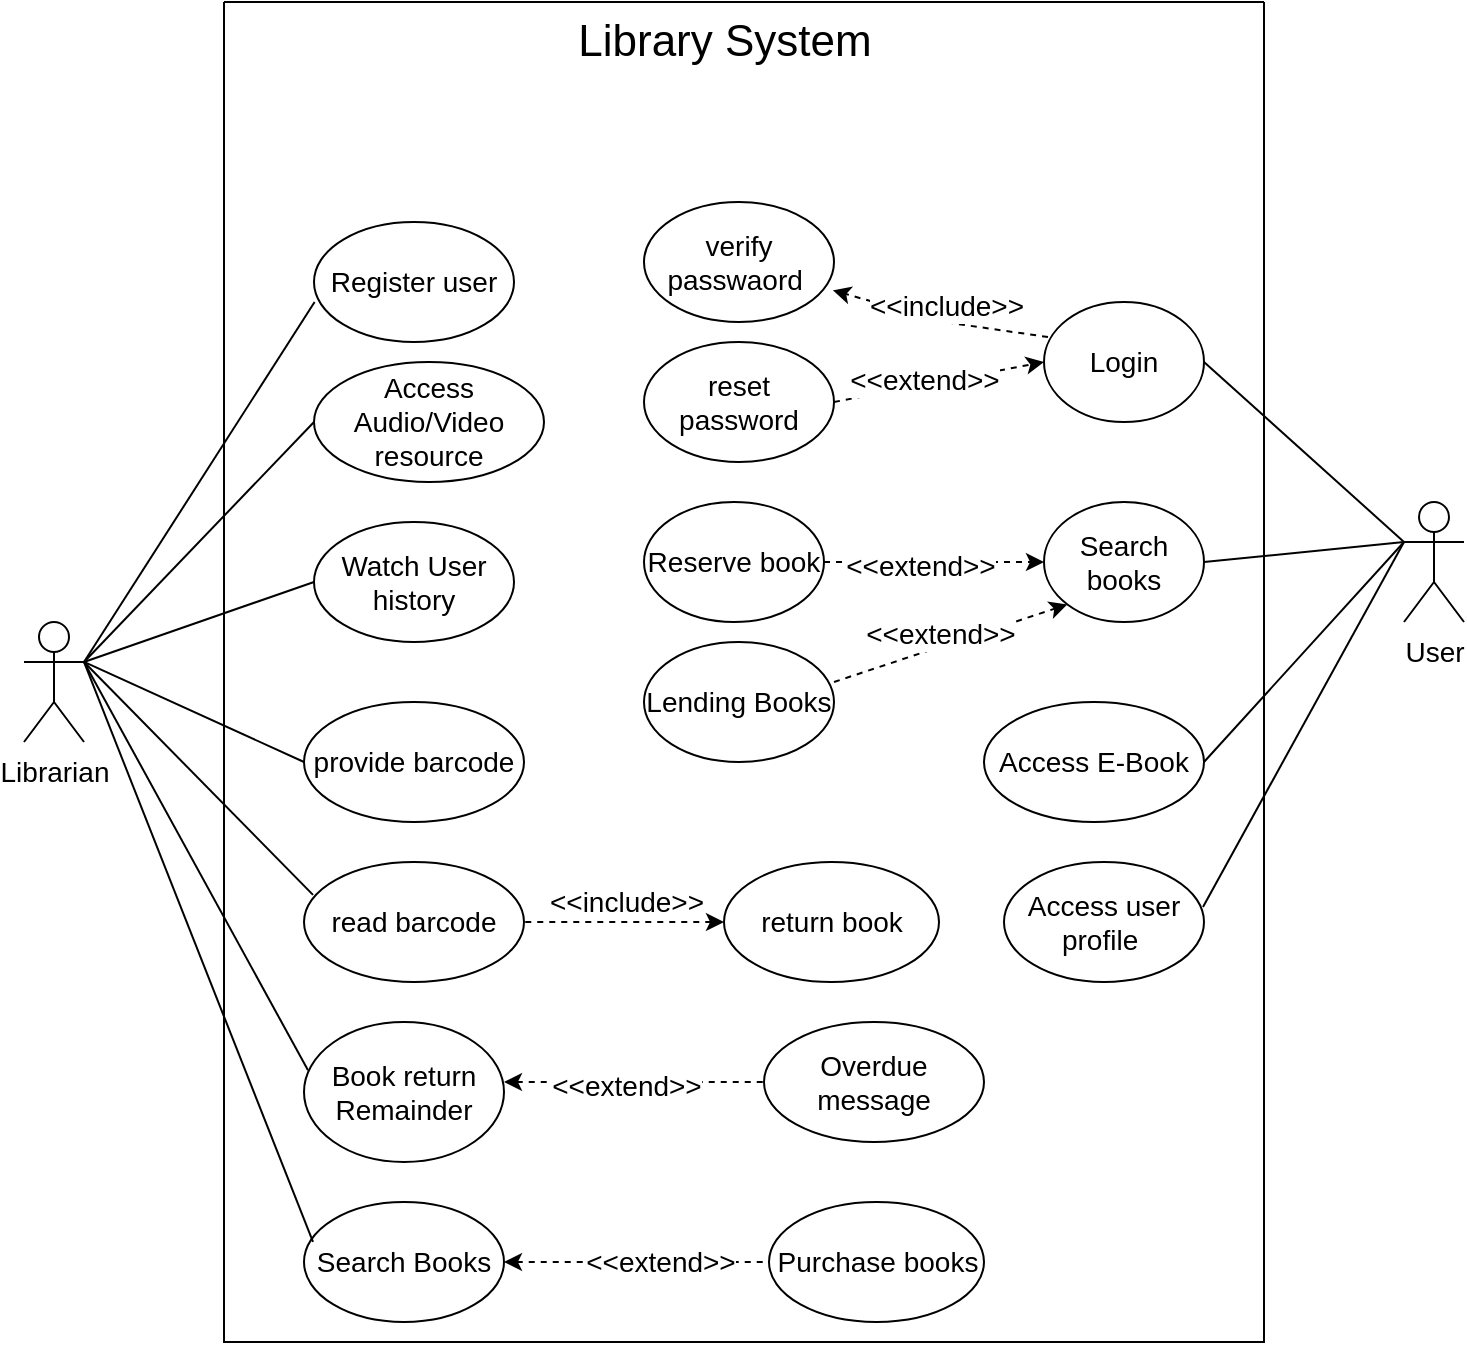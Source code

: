 <mxfile version="17.5.0" type="device"><diagram id="gZKEp7yBIOG4OH-63jm1" name="Page-1"><mxGraphModel dx="978" dy="1675" grid="1" gridSize="10" guides="1" tooltips="1" connect="1" arrows="1" fold="1" page="1" pageScale="1" pageWidth="850" pageHeight="1100" math="0" shadow="0"><root><mxCell id="0"/><mxCell id="1" parent="0"/><mxCell id="Fdczqz1QkZC6QjUeYtO2-2" value="" style="swimlane;startSize=0;" vertex="1" parent="1"><mxGeometry x="190" y="-70" width="520" height="670" as="geometry"><mxRectangle x="290" y="30" width="50" height="40" as="alternateBounds"/></mxGeometry></mxCell><mxCell id="Fdczqz1QkZC6QjUeYtO2-7" value="Login" style="ellipse;whiteSpace=wrap;html=1;fontSize=14;" vertex="1" parent="Fdczqz1QkZC6QjUeYtO2-2"><mxGeometry x="410" y="150" width="80" height="60" as="geometry"/></mxCell><mxCell id="Fdczqz1QkZC6QjUeYtO2-8" value="verify passwaord&amp;nbsp;" style="ellipse;whiteSpace=wrap;html=1;fontSize=14;" vertex="1" parent="Fdczqz1QkZC6QjUeYtO2-2"><mxGeometry x="210" y="100" width="95" height="60" as="geometry"/></mxCell><mxCell id="Fdczqz1QkZC6QjUeYtO2-18" value="reset password" style="ellipse;whiteSpace=wrap;html=1;fontSize=14;" vertex="1" parent="Fdczqz1QkZC6QjUeYtO2-2"><mxGeometry x="210" y="170" width="95" height="60" as="geometry"/></mxCell><mxCell id="Fdczqz1QkZC6QjUeYtO2-19" value="" style="endArrow=classic;html=1;rounded=0;strokeColor=default;entryX=0.994;entryY=0.736;entryDx=0;entryDy=0;entryPerimeter=0;exitX=0.025;exitY=0.292;exitDx=0;exitDy=0;exitPerimeter=0;dashed=1;fontSize=14;" edge="1" parent="Fdczqz1QkZC6QjUeYtO2-2" source="Fdczqz1QkZC6QjUeYtO2-7" target="Fdczqz1QkZC6QjUeYtO2-8"><mxGeometry width="50" height="50" relative="1" as="geometry"><mxPoint x="230" y="270" as="sourcePoint"/><mxPoint x="280" y="220" as="targetPoint"/><Array as="points"><mxPoint x="360" y="160"/></Array></mxGeometry></mxCell><mxCell id="Fdczqz1QkZC6QjUeYtO2-20" value="&amp;lt;&amp;lt;include&amp;gt;&amp;gt;" style="edgeLabel;html=1;align=center;verticalAlign=middle;resizable=0;points=[];fontSize=14;" vertex="1" connectable="0" parent="Fdczqz1QkZC6QjUeYtO2-19"><mxGeometry x="0.353" y="-2" relative="1" as="geometry"><mxPoint x="21" as="offset"/></mxGeometry></mxCell><mxCell id="Fdczqz1QkZC6QjUeYtO2-21" value="" style="endArrow=classic;html=1;rounded=0;strokeColor=default;entryX=0;entryY=0.5;entryDx=0;entryDy=0;exitX=1;exitY=0.5;exitDx=0;exitDy=0;dashed=1;fontSize=14;" edge="1" parent="Fdczqz1QkZC6QjUeYtO2-2" source="Fdczqz1QkZC6QjUeYtO2-18" target="Fdczqz1QkZC6QjUeYtO2-7"><mxGeometry width="50" height="50" relative="1" as="geometry"><mxPoint x="422" y="177.52" as="sourcePoint"/><mxPoint x="314.52" y="154.16" as="targetPoint"/></mxGeometry></mxCell><mxCell id="Fdczqz1QkZC6QjUeYtO2-22" value="&amp;lt;&amp;lt;extend&amp;gt;&amp;gt;" style="edgeLabel;html=1;align=center;verticalAlign=middle;resizable=0;points=[];fontSize=14;" vertex="1" connectable="0" parent="Fdczqz1QkZC6QjUeYtO2-21"><mxGeometry x="0.353" y="-2" relative="1" as="geometry"><mxPoint x="-27" as="offset"/></mxGeometry></mxCell><mxCell id="Fdczqz1QkZC6QjUeYtO2-23" value="Access Audio/Video resource" style="ellipse;whiteSpace=wrap;html=1;fontSize=14;" vertex="1" parent="Fdczqz1QkZC6QjUeYtO2-2"><mxGeometry x="45" y="180" width="115" height="60" as="geometry"/></mxCell><mxCell id="Fdczqz1QkZC6QjUeYtO2-24" value="Search books" style="ellipse;whiteSpace=wrap;html=1;fontSize=14;" vertex="1" parent="Fdczqz1QkZC6QjUeYtO2-2"><mxGeometry x="410" y="250" width="80" height="60" as="geometry"/></mxCell><mxCell id="Fdczqz1QkZC6QjUeYtO2-25" value="Reserve book" style="ellipse;whiteSpace=wrap;html=1;fontSize=14;" vertex="1" parent="Fdczqz1QkZC6QjUeYtO2-2"><mxGeometry x="210" y="250" width="90" height="60" as="geometry"/></mxCell><mxCell id="Fdczqz1QkZC6QjUeYtO2-37" value="Access E-Book" style="ellipse;whiteSpace=wrap;html=1;fontSize=14;" vertex="1" parent="Fdczqz1QkZC6QjUeYtO2-2"><mxGeometry x="380" y="350" width="110" height="60" as="geometry"/></mxCell><mxCell id="Fdczqz1QkZC6QjUeYtO2-38" value="Lending Books" style="ellipse;whiteSpace=wrap;html=1;fontSize=14;" vertex="1" parent="Fdczqz1QkZC6QjUeYtO2-2"><mxGeometry x="210" y="320" width="95" height="60" as="geometry"/></mxCell><mxCell id="Fdczqz1QkZC6QjUeYtO2-39" value="&lt;font style=&quot;font-size: 22px&quot;&gt;Library System&lt;/font&gt;" style="text;html=1;align=center;verticalAlign=middle;resizable=0;points=[];autosize=1;strokeColor=none;fillColor=none;" vertex="1" parent="Fdczqz1QkZC6QjUeYtO2-2"><mxGeometry x="170" y="10" width="160" height="20" as="geometry"/></mxCell><mxCell id="Fdczqz1QkZC6QjUeYtO2-40" value="" style="endArrow=classic;html=1;rounded=0;strokeColor=default;entryX=0;entryY=0.5;entryDx=0;entryDy=0;exitX=1;exitY=0.5;exitDx=0;exitDy=0;dashed=1;fontSize=14;" edge="1" parent="Fdczqz1QkZC6QjUeYtO2-2" target="Fdczqz1QkZC6QjUeYtO2-24"><mxGeometry width="50" height="50" relative="1" as="geometry"><mxPoint x="300.0" y="280" as="sourcePoint"/><mxPoint x="405" y="260" as="targetPoint"/></mxGeometry></mxCell><mxCell id="Fdczqz1QkZC6QjUeYtO2-41" value="&amp;lt;&amp;lt;extend&amp;gt;&amp;gt;" style="edgeLabel;html=1;align=center;verticalAlign=middle;resizable=0;points=[];fontSize=14;" vertex="1" connectable="0" parent="Fdczqz1QkZC6QjUeYtO2-40"><mxGeometry x="0.353" y="-2" relative="1" as="geometry"><mxPoint x="-27" as="offset"/></mxGeometry></mxCell><mxCell id="Fdczqz1QkZC6QjUeYtO2-42" value="" style="endArrow=classic;html=1;rounded=0;strokeColor=default;entryX=0;entryY=1;entryDx=0;entryDy=0;exitX=1;exitY=0.5;exitDx=0;exitDy=0;dashed=1;fontSize=14;" edge="1" parent="Fdczqz1QkZC6QjUeYtO2-2" target="Fdczqz1QkZC6QjUeYtO2-24"><mxGeometry width="50" height="50" relative="1" as="geometry"><mxPoint x="305.0" y="340" as="sourcePoint"/><mxPoint x="415" y="340" as="targetPoint"/></mxGeometry></mxCell><mxCell id="Fdczqz1QkZC6QjUeYtO2-43" value="&amp;lt;&amp;lt;extend&amp;gt;&amp;gt;" style="edgeLabel;html=1;align=center;verticalAlign=middle;resizable=0;points=[];fontSize=14;" vertex="1" connectable="0" parent="Fdczqz1QkZC6QjUeYtO2-42"><mxGeometry x="0.353" y="-2" relative="1" as="geometry"><mxPoint x="-27" as="offset"/></mxGeometry></mxCell><mxCell id="Fdczqz1QkZC6QjUeYtO2-44" value="Access user profile&amp;nbsp;" style="ellipse;whiteSpace=wrap;html=1;fontSize=14;" vertex="1" parent="Fdczqz1QkZC6QjUeYtO2-2"><mxGeometry x="390" y="430" width="100" height="60" as="geometry"/></mxCell><mxCell id="Fdczqz1QkZC6QjUeYtO2-45" value="Watch User history" style="ellipse;whiteSpace=wrap;html=1;fontSize=14;" vertex="1" parent="Fdczqz1QkZC6QjUeYtO2-2"><mxGeometry x="45" y="260" width="100" height="60" as="geometry"/></mxCell><mxCell id="Fdczqz1QkZC6QjUeYtO2-46" value="provide barcode" style="ellipse;whiteSpace=wrap;html=1;fontSize=14;" vertex="1" parent="Fdczqz1QkZC6QjUeYtO2-2"><mxGeometry x="40" y="350" width="110" height="60" as="geometry"/></mxCell><mxCell id="Fdczqz1QkZC6QjUeYtO2-47" value="read barcode" style="ellipse;whiteSpace=wrap;html=1;fontSize=14;" vertex="1" parent="Fdczqz1QkZC6QjUeYtO2-2"><mxGeometry x="40" y="430" width="110" height="60" as="geometry"/></mxCell><mxCell id="Fdczqz1QkZC6QjUeYtO2-48" value="Book return Remainder" style="ellipse;whiteSpace=wrap;html=1;fontSize=14;" vertex="1" parent="Fdczqz1QkZC6QjUeYtO2-2"><mxGeometry x="40" y="510" width="100" height="70" as="geometry"/></mxCell><mxCell id="Fdczqz1QkZC6QjUeYtO2-49" value="Search Books" style="ellipse;whiteSpace=wrap;html=1;fontSize=14;" vertex="1" parent="Fdczqz1QkZC6QjUeYtO2-2"><mxGeometry x="40" y="600" width="100" height="60" as="geometry"/></mxCell><mxCell id="Fdczqz1QkZC6QjUeYtO2-50" value="Overdue message" style="ellipse;whiteSpace=wrap;html=1;fontSize=14;" vertex="1" parent="Fdczqz1QkZC6QjUeYtO2-2"><mxGeometry x="270" y="510" width="110" height="60" as="geometry"/></mxCell><mxCell id="Fdczqz1QkZC6QjUeYtO2-51" value="" style="endArrow=none;html=1;rounded=0;strokeColor=default;entryX=0;entryY=0.5;entryDx=0;entryDy=0;exitX=1;exitY=0.5;exitDx=0;exitDy=0;dashed=1;startArrow=classic;startFill=1;endFill=0;fontSize=14;" edge="1" parent="Fdczqz1QkZC6QjUeYtO2-2" target="Fdczqz1QkZC6QjUeYtO2-50"><mxGeometry width="50" height="50" relative="1" as="geometry"><mxPoint x="140.0" y="540" as="sourcePoint"/><mxPoint x="256.716" y="501.213" as="targetPoint"/></mxGeometry></mxCell><mxCell id="Fdczqz1QkZC6QjUeYtO2-52" value="&amp;lt;&amp;lt;extend&amp;gt;&amp;gt;" style="edgeLabel;html=1;align=center;verticalAlign=middle;resizable=0;points=[];fontSize=14;" vertex="1" connectable="0" parent="Fdczqz1QkZC6QjUeYtO2-51"><mxGeometry x="0.353" y="-2" relative="1" as="geometry"><mxPoint x="-27" as="offset"/></mxGeometry></mxCell><mxCell id="Fdczqz1QkZC6QjUeYtO2-55" value="Purchase books" style="ellipse;whiteSpace=wrap;html=1;fontSize=14;" vertex="1" parent="Fdczqz1QkZC6QjUeYtO2-2"><mxGeometry x="272.5" y="600" width="107.5" height="60" as="geometry"/></mxCell><mxCell id="Fdczqz1QkZC6QjUeYtO2-68" value="Register user" style="ellipse;whiteSpace=wrap;html=1;fontSize=14;" vertex="1" parent="Fdczqz1QkZC6QjUeYtO2-2"><mxGeometry x="45" y="110" width="100" height="60" as="geometry"/></mxCell><mxCell id="Fdczqz1QkZC6QjUeYtO2-75" value="return book" style="ellipse;whiteSpace=wrap;html=1;fontSize=14;" vertex="1" parent="Fdczqz1QkZC6QjUeYtO2-2"><mxGeometry x="250" y="430" width="107.5" height="60" as="geometry"/></mxCell><mxCell id="Fdczqz1QkZC6QjUeYtO2-76" value="" style="endArrow=none;html=1;rounded=0;strokeColor=default;entryX=1;entryY=0.5;entryDx=0;entryDy=0;exitX=0;exitY=0.5;exitDx=0;exitDy=0;dashed=1;startArrow=classic;startFill=1;endFill=0;fontSize=14;" edge="1" parent="Fdczqz1QkZC6QjUeYtO2-2" source="Fdczqz1QkZC6QjUeYtO2-75" target="Fdczqz1QkZC6QjUeYtO2-47"><mxGeometry width="50" height="50" relative="1" as="geometry"><mxPoint x="140" y="428.75" as="sourcePoint"/><mxPoint x="232.5" y="428.75" as="targetPoint"/></mxGeometry></mxCell><mxCell id="Fdczqz1QkZC6QjUeYtO2-77" value="&amp;lt;&amp;lt;include&amp;gt;&amp;gt;" style="edgeLabel;html=1;align=center;verticalAlign=middle;resizable=0;points=[];fontSize=14;" vertex="1" connectable="0" parent="Fdczqz1QkZC6QjUeYtO2-76"><mxGeometry x="0.353" y="-2" relative="1" as="geometry"><mxPoint x="18" y="-8" as="offset"/></mxGeometry></mxCell><mxCell id="Fdczqz1QkZC6QjUeYtO2-78" value="" style="endArrow=none;html=1;rounded=0;strokeColor=default;entryX=0;entryY=0.5;entryDx=0;entryDy=0;exitX=1;exitY=0.5;exitDx=0;exitDy=0;dashed=1;startArrow=classic;startFill=1;endFill=0;fontSize=14;" edge="1" parent="Fdczqz1QkZC6QjUeYtO2-2" source="Fdczqz1QkZC6QjUeYtO2-49" target="Fdczqz1QkZC6QjUeYtO2-55"><mxGeometry width="50" height="50" relative="1" as="geometry"><mxPoint x="260.0" y="470" as="sourcePoint"/><mxPoint x="160" y="470" as="targetPoint"/></mxGeometry></mxCell><mxCell id="Fdczqz1QkZC6QjUeYtO2-79" value="&amp;lt;&amp;lt;extend&amp;gt;&amp;gt;" style="edgeLabel;html=1;align=center;verticalAlign=middle;resizable=0;points=[];fontSize=14;" vertex="1" connectable="0" parent="Fdczqz1QkZC6QjUeYtO2-78"><mxGeometry x="0.353" y="-2" relative="1" as="geometry"><mxPoint x="-12" y="-2" as="offset"/></mxGeometry></mxCell><mxCell id="Fdczqz1QkZC6QjUeYtO2-3" value="User" style="shape=umlActor;verticalLabelPosition=bottom;verticalAlign=top;html=1;outlineConnect=0;fontSize=14;" vertex="1" parent="1"><mxGeometry x="780" y="180" width="30" height="60" as="geometry"/></mxCell><mxCell id="Fdczqz1QkZC6QjUeYtO2-4" value="Librarian" style="shape=umlActor;verticalLabelPosition=bottom;verticalAlign=top;html=1;outlineConnect=0;fontSize=14;" vertex="1" parent="1"><mxGeometry x="90" y="240" width="30" height="60" as="geometry"/></mxCell><mxCell id="Fdczqz1QkZC6QjUeYtO2-56" value="" style="endArrow=none;html=1;rounded=0;fontSize=14;strokeColor=default;exitX=0;exitY=0.5;exitDx=0;exitDy=0;entryX=1;entryY=0.333;entryDx=0;entryDy=0;entryPerimeter=0;" edge="1" parent="1" source="Fdczqz1QkZC6QjUeYtO2-23" target="Fdczqz1QkZC6QjUeYtO2-4"><mxGeometry width="50" height="50" relative="1" as="geometry"><mxPoint x="400" y="260" as="sourcePoint"/><mxPoint x="110" y="210" as="targetPoint"/></mxGeometry></mxCell><mxCell id="Fdczqz1QkZC6QjUeYtO2-57" value="" style="endArrow=none;html=1;rounded=0;fontSize=14;strokeColor=default;exitX=0;exitY=0.5;exitDx=0;exitDy=0;" edge="1" parent="1" source="Fdczqz1QkZC6QjUeYtO2-45"><mxGeometry width="50" height="50" relative="1" as="geometry"><mxPoint x="240" y="90" as="sourcePoint"/><mxPoint x="120" y="260" as="targetPoint"/></mxGeometry></mxCell><mxCell id="Fdczqz1QkZC6QjUeYtO2-58" value="" style="endArrow=none;html=1;rounded=0;fontSize=14;strokeColor=default;exitX=1;exitY=0.333;exitDx=0;exitDy=0;entryX=0;entryY=0.5;entryDx=0;entryDy=0;exitPerimeter=0;" edge="1" parent="1" source="Fdczqz1QkZC6QjUeYtO2-4" target="Fdczqz1QkZC6QjUeYtO2-46"><mxGeometry width="50" height="50" relative="1" as="geometry"><mxPoint x="250" y="100" as="sourcePoint"/><mxPoint x="140" y="280" as="targetPoint"/></mxGeometry></mxCell><mxCell id="Fdczqz1QkZC6QjUeYtO2-59" value="" style="endArrow=none;html=1;rounded=0;fontSize=14;strokeColor=default;exitX=1;exitY=0.333;exitDx=0;exitDy=0;entryX=0.041;entryY=0.274;entryDx=0;entryDy=0;entryPerimeter=0;exitPerimeter=0;" edge="1" parent="1" source="Fdczqz1QkZC6QjUeYtO2-4" target="Fdczqz1QkZC6QjUeYtO2-47"><mxGeometry width="50" height="50" relative="1" as="geometry"><mxPoint x="260" y="110" as="sourcePoint"/><mxPoint x="150" y="290" as="targetPoint"/></mxGeometry></mxCell><mxCell id="Fdczqz1QkZC6QjUeYtO2-60" value="" style="endArrow=none;html=1;rounded=0;fontSize=14;strokeColor=default;exitX=1;exitY=0.333;exitDx=0;exitDy=0;entryX=0.02;entryY=0.345;entryDx=0;entryDy=0;entryPerimeter=0;exitPerimeter=0;" edge="1" parent="1" source="Fdczqz1QkZC6QjUeYtO2-4" target="Fdczqz1QkZC6QjUeYtO2-48"><mxGeometry width="50" height="50" relative="1" as="geometry"><mxPoint x="270" y="120" as="sourcePoint"/><mxPoint x="160" y="300" as="targetPoint"/></mxGeometry></mxCell><mxCell id="Fdczqz1QkZC6QjUeYtO2-61" value="" style="endArrow=none;html=1;rounded=0;fontSize=14;strokeColor=default;entryX=0.045;entryY=0.333;entryDx=0;entryDy=0;entryPerimeter=0;exitX=1;exitY=0.333;exitDx=0;exitDy=0;exitPerimeter=0;" edge="1" parent="1" source="Fdczqz1QkZC6QjUeYtO2-4" target="Fdczqz1QkZC6QjUeYtO2-49"><mxGeometry width="50" height="50" relative="1" as="geometry"><mxPoint x="120" y="270" as="sourcePoint"/><mxPoint x="170" y="310" as="targetPoint"/></mxGeometry></mxCell><mxCell id="Fdczqz1QkZC6QjUeYtO2-62" value="" style="endArrow=none;html=1;rounded=0;fontSize=14;strokeColor=default;entryX=1;entryY=0.5;entryDx=0;entryDy=0;exitX=0;exitY=0.333;exitDx=0;exitDy=0;exitPerimeter=0;" edge="1" parent="1" source="Fdczqz1QkZC6QjUeYtO2-3" target="Fdczqz1QkZC6QjUeYtO2-24"><mxGeometry width="50" height="50" relative="1" as="geometry"><mxPoint x="290" y="140" as="sourcePoint"/><mxPoint x="180" y="320" as="targetPoint"/></mxGeometry></mxCell><mxCell id="Fdczqz1QkZC6QjUeYtO2-63" value="" style="endArrow=none;html=1;rounded=0;fontSize=14;strokeColor=default;exitX=0;exitY=0.333;exitDx=0;exitDy=0;entryX=1;entryY=0.5;entryDx=0;entryDy=0;exitPerimeter=0;" edge="1" parent="1" source="Fdczqz1QkZC6QjUeYtO2-3" target="Fdczqz1QkZC6QjUeYtO2-37"><mxGeometry width="50" height="50" relative="1" as="geometry"><mxPoint x="300" y="150" as="sourcePoint"/><mxPoint x="190" y="330" as="targetPoint"/></mxGeometry></mxCell><mxCell id="Fdczqz1QkZC6QjUeYtO2-64" value="" style="endArrow=none;html=1;rounded=0;fontSize=14;strokeColor=default;exitX=0;exitY=0.333;exitDx=0;exitDy=0;entryX=0.995;entryY=0.375;entryDx=0;entryDy=0;entryPerimeter=0;exitPerimeter=0;" edge="1" parent="1" source="Fdczqz1QkZC6QjUeYtO2-3" target="Fdczqz1QkZC6QjUeYtO2-44"><mxGeometry width="50" height="50" relative="1" as="geometry"><mxPoint x="310" y="160" as="sourcePoint"/><mxPoint x="200" y="340" as="targetPoint"/></mxGeometry></mxCell><mxCell id="Fdczqz1QkZC6QjUeYtO2-65" value="" style="endArrow=none;html=1;rounded=0;fontSize=14;strokeColor=default;exitX=0;exitY=0.333;exitDx=0;exitDy=0;entryX=1;entryY=0.5;entryDx=0;entryDy=0;exitPerimeter=0;" edge="1" parent="1" source="Fdczqz1QkZC6QjUeYtO2-3" target="Fdczqz1QkZC6QjUeYtO2-7"><mxGeometry width="50" height="50" relative="1" as="geometry"><mxPoint x="320" y="170" as="sourcePoint"/><mxPoint x="210" y="350" as="targetPoint"/></mxGeometry></mxCell><mxCell id="Fdczqz1QkZC6QjUeYtO2-69" value="" style="endArrow=none;html=1;rounded=0;fontSize=14;strokeColor=default;exitX=0.003;exitY=0.667;exitDx=0;exitDy=0;exitPerimeter=0;" edge="1" parent="1" source="Fdczqz1QkZC6QjUeYtO2-68"><mxGeometry width="50" height="50" relative="1" as="geometry"><mxPoint x="245" y="150" as="sourcePoint"/><mxPoint x="120" y="260" as="targetPoint"/></mxGeometry></mxCell></root></mxGraphModel></diagram></mxfile>